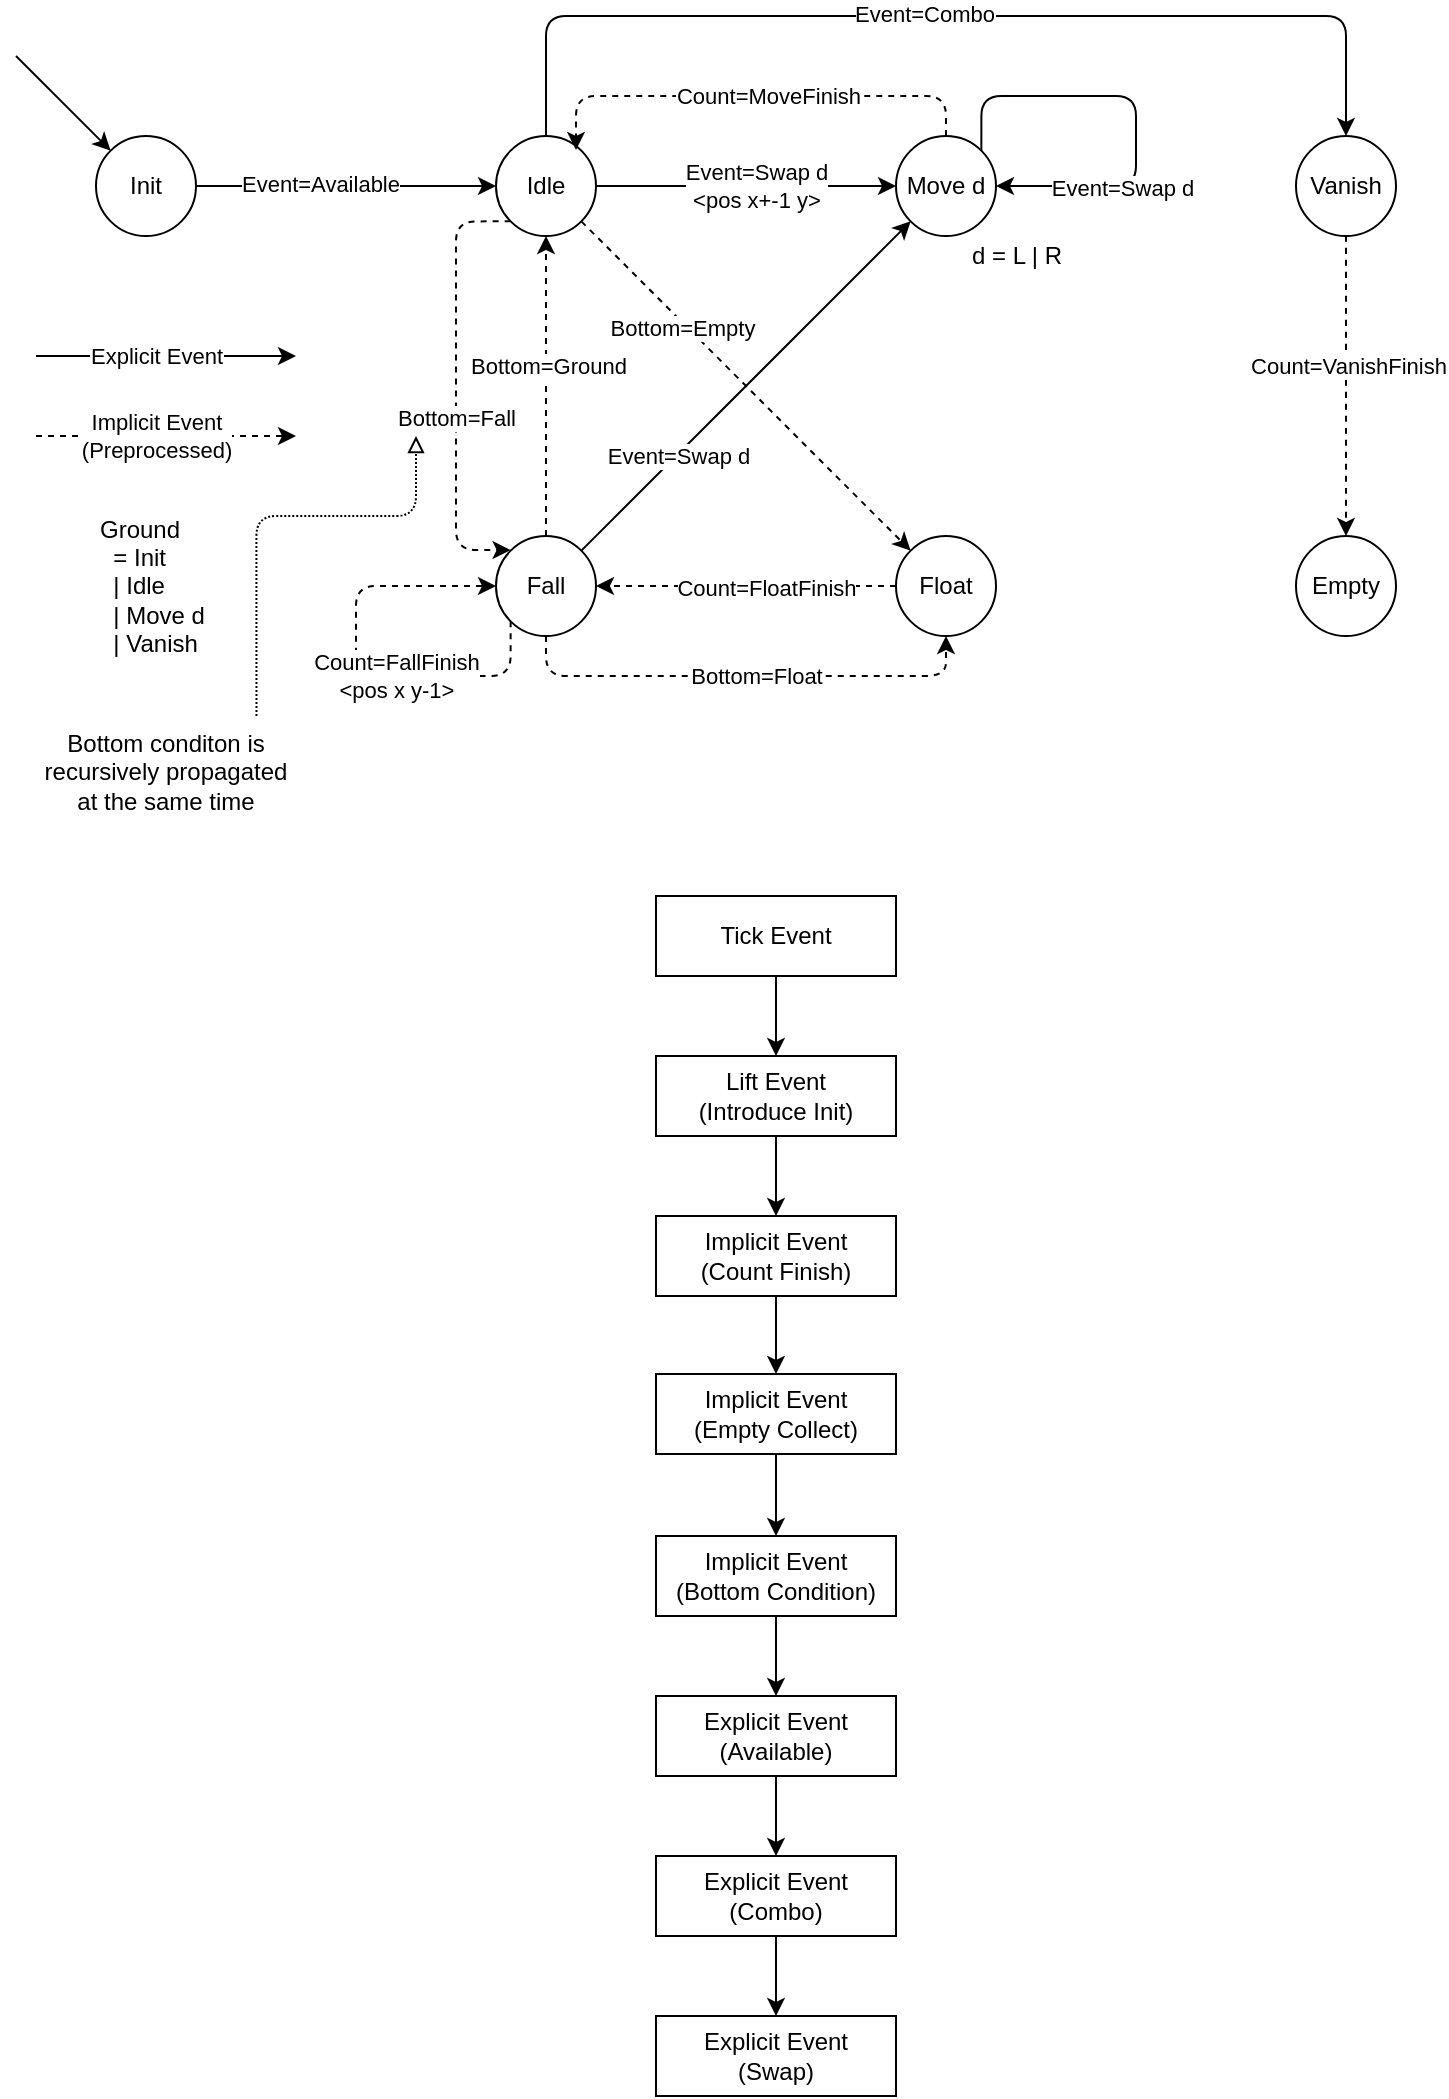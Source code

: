 <mxfile>
    <diagram id="TaGhLxnzKJmuEsDH-7bl" name="Page-1">
        <mxGraphModel dx="637" dy="488" grid="1" gridSize="10" guides="1" tooltips="1" connect="1" arrows="1" fold="1" page="1" pageScale="1" pageWidth="827" pageHeight="1169" math="0" shadow="0">
            <root>
                <mxCell id="0"/>
                <mxCell id="1" parent="0"/>
                <mxCell id="14" style="edgeStyle=orthogonalEdgeStyle;rounded=0;orthogonalLoop=1;jettySize=auto;html=1;entryX=0;entryY=0.5;entryDx=0;entryDy=0;" parent="1" source="2" target="5" edge="1">
                    <mxGeometry relative="1" as="geometry"/>
                </mxCell>
                <mxCell id="31" value="Event=Swap d&lt;br&gt;&amp;lt;pos x+-1 y&amp;gt;" style="edgeLabel;html=1;align=center;verticalAlign=middle;resizable=0;points=[];" parent="14" vertex="1" connectable="0">
                    <mxGeometry x="-0.24" relative="1" as="geometry">
                        <mxPoint x="23" as="offset"/>
                    </mxGeometry>
                </mxCell>
                <mxCell id="24" style="rounded=1;orthogonalLoop=1;jettySize=auto;html=1;exitX=1;exitY=1;exitDx=0;exitDy=0;entryX=0;entryY=0;entryDx=0;entryDy=0;dashed=1;" parent="1" source="2" target="8" edge="1">
                    <mxGeometry relative="1" as="geometry"/>
                </mxCell>
                <mxCell id="36" value="Bottom=Empty" style="edgeLabel;html=1;align=center;verticalAlign=middle;resizable=0;points=[];" parent="24" vertex="1" connectable="0">
                    <mxGeometry x="-0.376" y="-2" relative="1" as="geometry">
                        <mxPoint as="offset"/>
                    </mxGeometry>
                </mxCell>
                <mxCell id="25" style="edgeStyle=orthogonalEdgeStyle;rounded=1;orthogonalLoop=1;jettySize=auto;html=1;exitX=0.5;exitY=0;exitDx=0;exitDy=0;entryX=0.5;entryY=0;entryDx=0;entryDy=0;" parent="1" source="2" target="6" edge="1">
                    <mxGeometry relative="1" as="geometry">
                        <Array as="points">
                            <mxPoint x="305" y="81"/>
                            <mxPoint x="705" y="81"/>
                        </Array>
                    </mxGeometry>
                </mxCell>
                <mxCell id="42" value="Event=Combo" style="edgeLabel;html=1;align=center;verticalAlign=middle;resizable=0;points=[];" parent="25" vertex="1" connectable="0">
                    <mxGeometry x="-0.043" y="1" relative="1" as="geometry">
                        <mxPoint as="offset"/>
                    </mxGeometry>
                </mxCell>
                <mxCell id="65" style="edgeStyle=orthogonalEdgeStyle;rounded=1;orthogonalLoop=1;jettySize=auto;html=1;exitX=0;exitY=1;exitDx=0;exitDy=0;entryX=0;entryY=0;entryDx=0;entryDy=0;dashed=1;" parent="1" source="2" target="7" edge="1">
                    <mxGeometry relative="1" as="geometry">
                        <Array as="points">
                            <mxPoint x="260" y="184"/>
                            <mxPoint x="260" y="348"/>
                            <mxPoint x="287" y="348"/>
                        </Array>
                    </mxGeometry>
                </mxCell>
                <mxCell id="67" value="Bottom=Fall" style="edgeLabel;html=1;align=center;verticalAlign=middle;resizable=0;points=[];" parent="65" vertex="1" connectable="0">
                    <mxGeometry x="0.146" relative="1" as="geometry">
                        <mxPoint as="offset"/>
                    </mxGeometry>
                </mxCell>
                <mxCell id="2" value="Idle" style="ellipse;whiteSpace=wrap;html=1;" parent="1" vertex="1">
                    <mxGeometry x="280" y="141" width="50" height="50" as="geometry"/>
                </mxCell>
                <mxCell id="13" style="edgeStyle=orthogonalEdgeStyle;rounded=0;orthogonalLoop=1;jettySize=auto;html=1;entryX=0;entryY=0.5;entryDx=0;entryDy=0;" parent="1" source="4" target="2" edge="1">
                    <mxGeometry relative="1" as="geometry"/>
                </mxCell>
                <mxCell id="44" value="Event=Available" style="edgeLabel;html=1;align=center;verticalAlign=middle;resizable=0;points=[];" parent="13" vertex="1" connectable="0">
                    <mxGeometry x="-0.182" y="1" relative="1" as="geometry">
                        <mxPoint as="offset"/>
                    </mxGeometry>
                </mxCell>
                <mxCell id="4" value="Init" style="ellipse;whiteSpace=wrap;html=1;" parent="1" vertex="1">
                    <mxGeometry x="80" y="141" width="50" height="50" as="geometry"/>
                </mxCell>
                <mxCell id="23" style="edgeStyle=orthogonalEdgeStyle;rounded=1;orthogonalLoop=1;jettySize=auto;html=1;exitX=0.5;exitY=0;exitDx=0;exitDy=0;dashed=1;" parent="1" source="5" edge="1">
                    <mxGeometry relative="1" as="geometry">
                        <mxPoint x="320" y="148" as="targetPoint"/>
                        <Array as="points">
                            <mxPoint x="505" y="121"/>
                            <mxPoint x="320" y="121"/>
                        </Array>
                    </mxGeometry>
                </mxCell>
                <mxCell id="30" value="Count=MoveFinish" style="edgeLabel;html=1;align=center;verticalAlign=middle;resizable=0;points=[];" parent="23" vertex="1" connectable="0">
                    <mxGeometry x="-0.197" y="-2" relative="1" as="geometry">
                        <mxPoint x="-16" y="2" as="offset"/>
                    </mxGeometry>
                </mxCell>
                <mxCell id="27" style="edgeStyle=orthogonalEdgeStyle;curved=1;orthogonalLoop=1;jettySize=auto;html=1;exitX=0.5;exitY=1;exitDx=0;exitDy=0;entryX=0.5;entryY=0;entryDx=0;entryDy=0;dashed=1;" parent="1" source="6" target="12" edge="1">
                    <mxGeometry relative="1" as="geometry"/>
                </mxCell>
                <mxCell id="43" value="Count=VanishFinish" style="edgeLabel;html=1;align=center;verticalAlign=middle;resizable=0;points=[];" parent="27" vertex="1" connectable="0">
                    <mxGeometry x="-0.142" y="1" relative="1" as="geometry">
                        <mxPoint as="offset"/>
                    </mxGeometry>
                </mxCell>
                <mxCell id="6" value="Vanish" style="ellipse;whiteSpace=wrap;html=1;" parent="1" vertex="1">
                    <mxGeometry x="680" y="141" width="50" height="50" as="geometry"/>
                </mxCell>
                <mxCell id="17" style="edgeStyle=orthogonalEdgeStyle;orthogonalLoop=1;jettySize=auto;html=1;exitX=0.5;exitY=1;exitDx=0;exitDy=0;entryX=0.5;entryY=1;entryDx=0;entryDy=0;rounded=1;dashed=1;" parent="1" source="7" target="8" edge="1">
                    <mxGeometry relative="1" as="geometry"/>
                </mxCell>
                <mxCell id="38" value="Bottom=Float" style="edgeLabel;html=1;align=center;verticalAlign=middle;resizable=0;points=[];" parent="17" vertex="1" connectable="0">
                    <mxGeometry x="0.081" y="-2" relative="1" as="geometry">
                        <mxPoint x="-5" y="-2" as="offset"/>
                    </mxGeometry>
                </mxCell>
                <mxCell id="18" style="edgeStyle=orthogonalEdgeStyle;rounded=1;orthogonalLoop=1;jettySize=auto;html=1;exitX=0.5;exitY=0;exitDx=0;exitDy=0;dashed=1;" parent="1" source="7" target="2" edge="1">
                    <mxGeometry relative="1" as="geometry"/>
                </mxCell>
                <mxCell id="39" value="Bottom=Ground" style="edgeLabel;html=1;align=center;verticalAlign=middle;resizable=0;points=[];" parent="18" vertex="1" connectable="0">
                    <mxGeometry x="0.131" y="-1" relative="1" as="geometry">
                        <mxPoint as="offset"/>
                    </mxGeometry>
                </mxCell>
                <mxCell id="19" style="rounded=1;orthogonalLoop=1;jettySize=auto;html=1;exitX=1;exitY=0;exitDx=0;exitDy=0;entryX=0;entryY=1;entryDx=0;entryDy=0;" parent="1" source="7" target="5" edge="1">
                    <mxGeometry relative="1" as="geometry"/>
                </mxCell>
                <mxCell id="37" value="Event=Swap d" style="edgeLabel;html=1;align=center;verticalAlign=middle;resizable=0;points=[];" parent="19" vertex="1" connectable="0">
                    <mxGeometry x="-0.489" y="-1" relative="1" as="geometry">
                        <mxPoint x="5" y="-6" as="offset"/>
                    </mxGeometry>
                </mxCell>
                <mxCell id="7" value="Fall" style="ellipse;whiteSpace=wrap;html=1;" parent="1" vertex="1">
                    <mxGeometry x="280" y="341" width="50" height="50" as="geometry"/>
                </mxCell>
                <mxCell id="20" style="edgeStyle=none;rounded=0;orthogonalLoop=1;jettySize=auto;html=1;exitX=0;exitY=0.5;exitDx=0;exitDy=0;entryX=1;entryY=0.5;entryDx=0;entryDy=0;dashed=1;" parent="1" source="8" target="7" edge="1">
                    <mxGeometry relative="1" as="geometry"/>
                </mxCell>
                <mxCell id="33" value="Count=FloatFinish" style="edgeLabel;html=1;align=center;verticalAlign=middle;resizable=0;points=[];" parent="20" vertex="1" connectable="0">
                    <mxGeometry x="-0.133" y="1" relative="1" as="geometry">
                        <mxPoint as="offset"/>
                    </mxGeometry>
                </mxCell>
                <mxCell id="8" value="Float" style="ellipse;whiteSpace=wrap;html=1;" parent="1" vertex="1">
                    <mxGeometry x="480" y="341" width="50" height="50" as="geometry"/>
                </mxCell>
                <mxCell id="10" value="" style="endArrow=classic;html=1;entryX=0;entryY=0;entryDx=0;entryDy=0;" parent="1" target="4" edge="1">
                    <mxGeometry width="50" height="50" relative="1" as="geometry">
                        <mxPoint x="40" y="101" as="sourcePoint"/>
                        <mxPoint x="510" y="141" as="targetPoint"/>
                    </mxGeometry>
                </mxCell>
                <mxCell id="12" value="Empty" style="ellipse;whiteSpace=wrap;html=1;" parent="1" vertex="1">
                    <mxGeometry x="680" y="341" width="50" height="50" as="geometry"/>
                </mxCell>
                <mxCell id="5" value="Move d" style="ellipse;whiteSpace=wrap;html=1;" parent="1" vertex="1">
                    <mxGeometry x="480" y="141" width="50" height="50" as="geometry"/>
                </mxCell>
                <mxCell id="58" style="edgeStyle=orthogonalEdgeStyle;rounded=1;orthogonalLoop=1;jettySize=auto;html=1;exitX=1;exitY=0;exitDx=0;exitDy=0;entryX=1;entryY=0.5;entryDx=0;entryDy=0;" parent="1" source="5" target="5" edge="1">
                    <mxGeometry relative="1" as="geometry">
                        <Array as="points">
                            <mxPoint x="523" y="121"/>
                            <mxPoint x="600" y="121"/>
                            <mxPoint x="600" y="166"/>
                        </Array>
                    </mxGeometry>
                </mxCell>
                <mxCell id="59" value="Event=Swap d" style="edgeLabel;html=1;align=center;verticalAlign=middle;resizable=0;points=[];" parent="58" vertex="1" connectable="0">
                    <mxGeometry x="0.429" y="1" relative="1" as="geometry">
                        <mxPoint as="offset"/>
                    </mxGeometry>
                </mxCell>
                <mxCell id="60" value="" style="endArrow=classic;html=1;" parent="1" edge="1">
                    <mxGeometry width="50" height="50" relative="1" as="geometry">
                        <mxPoint x="50" y="251" as="sourcePoint"/>
                        <mxPoint x="180" y="251" as="targetPoint"/>
                    </mxGeometry>
                </mxCell>
                <mxCell id="61" value="Explicit Event" style="edgeLabel;html=1;align=center;verticalAlign=middle;resizable=0;points=[];" parent="60" vertex="1" connectable="0">
                    <mxGeometry x="0.246" relative="1" as="geometry">
                        <mxPoint x="-21" as="offset"/>
                    </mxGeometry>
                </mxCell>
                <mxCell id="62" value="" style="endArrow=classic;html=1;dashed=1;" parent="1" edge="1">
                    <mxGeometry width="50" height="50" relative="1" as="geometry">
                        <mxPoint x="50" y="291" as="sourcePoint"/>
                        <mxPoint x="180" y="291" as="targetPoint"/>
                    </mxGeometry>
                </mxCell>
                <mxCell id="63" value="Implicit Event&lt;br&gt;(Preprocessed)" style="edgeLabel;html=1;align=center;verticalAlign=middle;resizable=0;points=[];" parent="62" vertex="1" connectable="0">
                    <mxGeometry x="0.246" relative="1" as="geometry">
                        <mxPoint x="-21" as="offset"/>
                    </mxGeometry>
                </mxCell>
                <mxCell id="78" style="edgeStyle=orthogonalEdgeStyle;rounded=1;orthogonalLoop=1;jettySize=auto;html=1;" parent="1" source="68" target="77" edge="1">
                    <mxGeometry relative="1" as="geometry"/>
                </mxCell>
                <mxCell id="68" value="Implicit Event&lt;br&gt;(Bottom Condition)" style="rounded=0;whiteSpace=wrap;html=1;shadow=0;glass=0;fillColor=none;" parent="1" vertex="1">
                    <mxGeometry x="360" y="841" width="120" height="40" as="geometry"/>
                </mxCell>
                <mxCell id="76" style="edgeStyle=orthogonalEdgeStyle;rounded=1;orthogonalLoop=1;jettySize=auto;html=1;entryX=0.5;entryY=0;entryDx=0;entryDy=0;" parent="1" source="70" target="75" edge="1">
                    <mxGeometry relative="1" as="geometry"/>
                </mxCell>
                <mxCell id="70" value="Explicit Event&lt;br&gt;(Combo)" style="rounded=0;whiteSpace=wrap;html=1;shadow=0;glass=0;fillColor=none;" parent="1" vertex="1">
                    <mxGeometry x="360" y="1001" width="120" height="40" as="geometry"/>
                </mxCell>
                <mxCell id="75" value="Explicit Event&lt;br&gt;(Swap)" style="rounded=0;whiteSpace=wrap;html=1;shadow=0;glass=0;fillColor=none;" parent="1" vertex="1">
                    <mxGeometry x="360" y="1081" width="120" height="40" as="geometry"/>
                </mxCell>
                <mxCell id="79" style="edgeStyle=orthogonalEdgeStyle;rounded=1;orthogonalLoop=1;jettySize=auto;html=1;entryX=0.5;entryY=0;entryDx=0;entryDy=0;" parent="1" source="77" target="70" edge="1">
                    <mxGeometry relative="1" as="geometry"/>
                </mxCell>
                <mxCell id="77" value="Explicit Event&lt;br&gt;(Available)" style="rounded=0;whiteSpace=wrap;html=1;shadow=0;glass=0;fillColor=none;" parent="1" vertex="1">
                    <mxGeometry x="360" y="921" width="120" height="40" as="geometry"/>
                </mxCell>
                <mxCell id="81" style="edgeStyle=orthogonalEdgeStyle;rounded=1;orthogonalLoop=1;jettySize=auto;html=1;entryX=0.5;entryY=0;entryDx=0;entryDy=0;" parent="1" source="80" target="92" edge="1">
                    <mxGeometry relative="1" as="geometry">
                        <mxPoint x="420" y="770" as="targetPoint"/>
                    </mxGeometry>
                </mxCell>
                <mxCell id="80" value="Implicit Event&lt;br&gt;(Count Finish)" style="rounded=0;whiteSpace=wrap;html=1;shadow=0;glass=0;fillColor=none;" parent="1" vertex="1">
                    <mxGeometry x="360" y="681" width="120" height="40" as="geometry"/>
                </mxCell>
                <mxCell id="82" value="Lift Event&lt;br&gt;(Introduce Init)" style="rounded=0;whiteSpace=wrap;html=1;shadow=0;glass=0;fillColor=none;" parent="1" vertex="1">
                    <mxGeometry x="360" y="601" width="120" height="40" as="geometry"/>
                </mxCell>
                <mxCell id="83" style="edgeStyle=orthogonalEdgeStyle;rounded=1;orthogonalLoop=1;jettySize=auto;html=1;" parent="1" source="82" edge="1">
                    <mxGeometry relative="1" as="geometry">
                        <mxPoint x="420" y="681" as="targetPoint"/>
                    </mxGeometry>
                </mxCell>
                <mxCell id="85" style="edgeStyle=orthogonalEdgeStyle;rounded=1;orthogonalLoop=1;jettySize=auto;html=1;entryX=0.5;entryY=0;entryDx=0;entryDy=0;" parent="1" source="84" target="82" edge="1">
                    <mxGeometry relative="1" as="geometry"/>
                </mxCell>
                <mxCell id="84" value="Tick Event" style="rounded=0;whiteSpace=wrap;html=1;shadow=0;glass=0;fillColor=none;" parent="1" vertex="1">
                    <mxGeometry x="360" y="521" width="120" height="40" as="geometry"/>
                </mxCell>
                <mxCell id="86" value="Ground &lt;br&gt;&amp;nbsp; = Init&lt;br&gt;&amp;nbsp; | Idle &lt;br&gt;&amp;nbsp; | Move d&lt;br&gt;&amp;nbsp; | Vanish" style="text;html=1;align=left;verticalAlign=middle;resizable=0;points=[];autosize=1;strokeColor=none;" parent="1" vertex="1">
                    <mxGeometry x="80" y="326" width="70" height="80" as="geometry"/>
                </mxCell>
                <mxCell id="87" value="d = L | R" style="text;html=1;align=center;verticalAlign=middle;resizable=0;points=[];autosize=1;strokeColor=none;" parent="1" vertex="1">
                    <mxGeometry x="510" y="191" width="60" height="20" as="geometry"/>
                </mxCell>
                <mxCell id="88" style="edgeStyle=orthogonalEdgeStyle;rounded=1;orthogonalLoop=1;jettySize=auto;html=1;exitX=0;exitY=1;exitDx=0;exitDy=0;entryX=0;entryY=0.5;entryDx=0;entryDy=0;dashed=1;" edge="1" parent="1" source="7" target="7">
                    <mxGeometry relative="1" as="geometry">
                        <mxPoint x="287" y="384" as="targetPoint"/>
                        <Array as="points">
                            <mxPoint x="287" y="411"/>
                            <mxPoint x="210" y="411"/>
                            <mxPoint x="210" y="366"/>
                        </Array>
                    </mxGeometry>
                </mxCell>
                <mxCell id="89" value="Count=FallFinish&lt;br&gt;&amp;lt;pos x y-1&amp;gt;" style="edgeLabel;html=1;align=center;verticalAlign=middle;resizable=0;points=[];" vertex="1" connectable="0" parent="88">
                    <mxGeometry x="-0.225" relative="1" as="geometry">
                        <mxPoint as="offset"/>
                    </mxGeometry>
                </mxCell>
                <mxCell id="91" style="edgeStyle=orthogonalEdgeStyle;rounded=1;orthogonalLoop=1;jettySize=auto;html=1;dashed=1;exitX=0.848;exitY=-0.001;exitDx=0;exitDy=0;exitPerimeter=0;dashPattern=1 1;endArrow=block;endFill=0;" edge="1" parent="1" source="90">
                    <mxGeometry relative="1" as="geometry">
                        <mxPoint x="240" y="291" as="targetPoint"/>
                        <Array as="points">
                            <mxPoint x="160" y="331"/>
                            <mxPoint x="240" y="331"/>
                        </Array>
                    </mxGeometry>
                </mxCell>
                <mxCell id="90" value="Bottom conditon is recursively propagated at the same time" style="text;html=1;strokeColor=none;fillColor=none;align=center;verticalAlign=middle;whiteSpace=wrap;rounded=0;" vertex="1" parent="1">
                    <mxGeometry x="50" y="431" width="130" height="55" as="geometry"/>
                </mxCell>
                <mxCell id="92" value="Implicit Event&lt;br&gt;(Empty Collect)" style="rounded=0;whiteSpace=wrap;html=1;shadow=0;glass=0;fillColor=none;" vertex="1" parent="1">
                    <mxGeometry x="360" y="760" width="120" height="40" as="geometry"/>
                </mxCell>
                <mxCell id="96" style="edgeStyle=orthogonalEdgeStyle;rounded=1;orthogonalLoop=1;jettySize=auto;html=1;entryX=0.5;entryY=0;entryDx=0;entryDy=0;exitX=0.5;exitY=1;exitDx=0;exitDy=0;" edge="1" parent="1" source="92" target="68">
                    <mxGeometry relative="1" as="geometry">
                        <mxPoint x="430" y="731" as="sourcePoint"/>
                        <mxPoint x="430" y="770" as="targetPoint"/>
                    </mxGeometry>
                </mxCell>
            </root>
        </mxGraphModel>
    </diagram>
</mxfile>